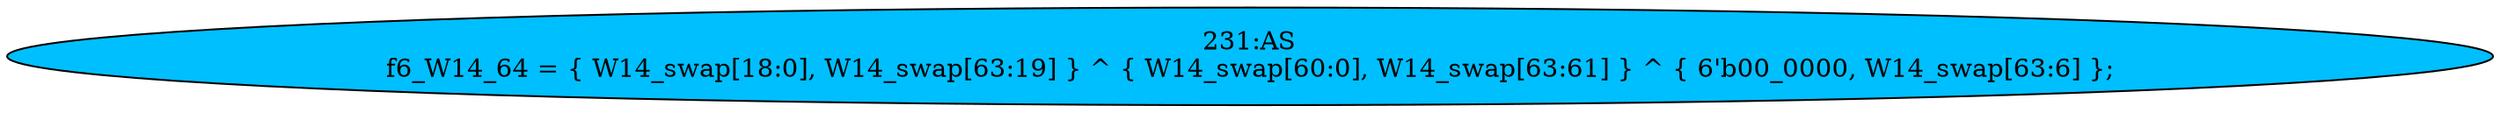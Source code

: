 strict digraph "" {
	node [label="\N"];
	"231:AS"	 [ast="<pyverilog.vparser.ast.Assign object at 0x7f65e4b8f7d0>",
		def_var="['f6_W14_64']",
		fillcolor=deepskyblue,
		label="231:AS
f6_W14_64 = { W14_swap[18:0], W14_swap[63:19] } ^ { W14_swap[60:0], W14_swap[63:61] } ^ { 6'b00_0000, W14_swap[63:6] };",
		statements="[]",
		style=filled,
		typ=Assign,
		use_var="['W14_swap', 'W14_swap', 'W14_swap', 'W14_swap', 'W14_swap']"];
}
